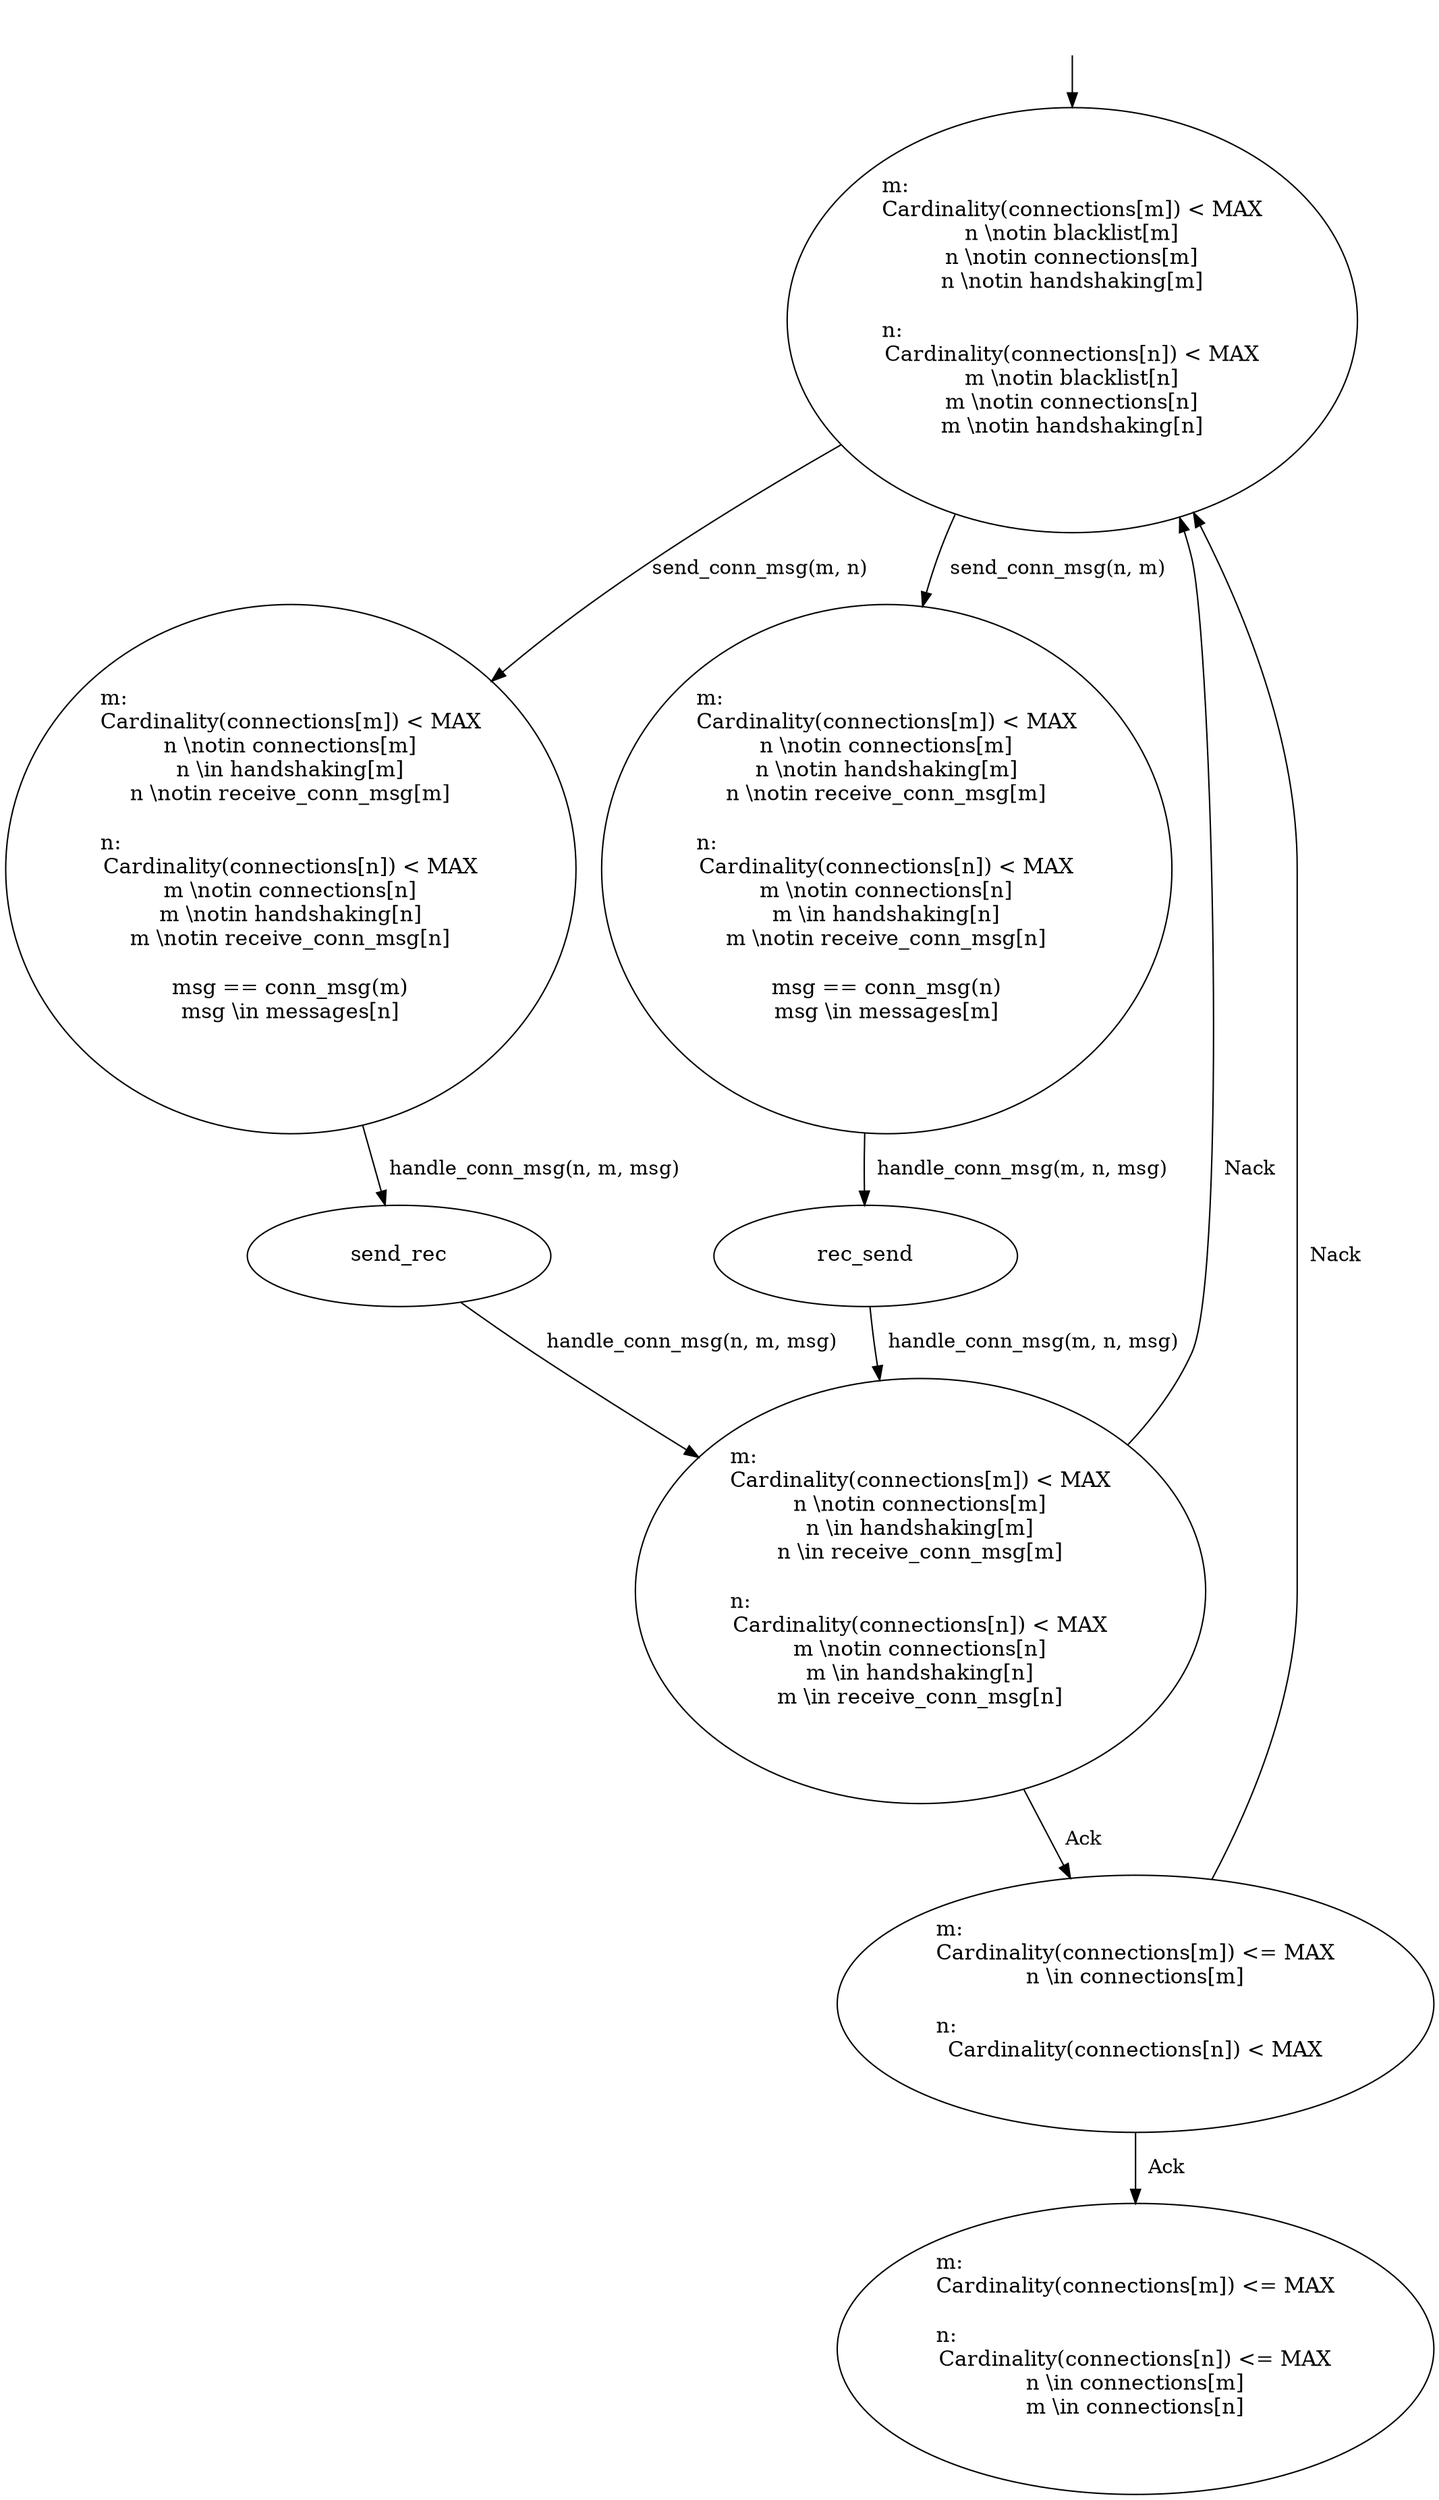 digraph state_machine {
  node[fontsize=15, color=black, width=3, height=1];

  // states
  blank [style=invis, height=0];
  init [label="m:\lCardinality(connections[m]) < MAX\nn \\notin blacklist[m]\nn \\notin connections[m]\nn \\notin handshaking[m]\n\nn:\lCardinality(connections[n]) < MAX\nm \\notin blacklist[n]\nm \\notin connections[n]\nm \\notin handshaking[n]\n\n"];
  requested [label="m:\lCardinality(connections[m]) < MAX\nn \\notin connections[m]\nn \\in handshaking[m]\nn \\notin receive_conn_msg[m]\n\nn:\lCardinality(connections[n]) < MAX\nm \\notin connections[n]\nm \\notin handshaking[n]\nm \\notin receive_conn_msg[n]\n\nmsg == conn_msg(m)\nmsg \\in messages[n]\n\n"];
  received [label="m:\lCardinality(connections[m]) < MAX\nn \\notin connections[m]\nn \\notin handshaking[m]\nn \\notin receive_conn_msg[m]\n\nn:\lCardinality(connections[n]) < MAX\nm \\notin connections[n]\nm \\in handshaking[n]\nm \\notin receive_conn_msg[n]\n\nmsg == conn_msg(n)\nmsg \\in messages[m]\n\n"];
  requested [label="m:\lCardinality(connections[m]) < MAX\nn \\notin connections[m]\nn \\in handshaking[m]\nn \\notin receive_conn_msg[m]\n\nn:\lCardinality(connections[n]) < MAX\nm \\notin connections[n]\nm \\notin handshaking[n]\nm \\notin receive_conn_msg[n]\n\nmsg == conn_msg(m)\nmsg \\in messages[n]\n\n"];
  received [label="m:\lCardinality(connections[m]) < MAX\nn \\notin connections[m]\nn \\notin handshaking[m]\nn \\notin receive_conn_msg[m]\n\nn:\lCardinality(connections[n]) < MAX\nm \\notin connections[n]\nm \\in handshaking[n]\nm \\notin receive_conn_msg[n]\n\nmsg == conn_msg(n)\nmsg \\in messages[m]\n\n"];
  req_rec [label="m:\lCardinality(connections[m]) < MAX\nn \\notin connections[m]\nn \\in handshaking[m]\nn \\in receive_conn_msg[m]\n\nn:\lCardinality(connections[n]) < MAX\nm \\notin connections[n]\nm \\in handshaking[n]\nm \\in receive_conn_msg[n]\n\n"];
  ack [label="m:\lCardinality(connections[m]) <= MAX\nn \\in connections[m]\n\nn:\lCardinality(connections[n]) < MAX\n\n"];
  connected [label="m:\lCardinality(connections[m]) <= MAX\n\nn:\lCardinality(connections[n]) <= MAX\nn \\in connections[m]\nm \\in connections[n]\n\n"];

  // transitions
  blank -> init;
  init -> requested [label="send_conn_msg(m, n)    "];
  init -> received [label="  send_conn_msg(n, m)    "];
  requested -> send_rec [label="  handle_conn_msg(n, m, msg)     "];
  received -> rec_send [label="  handle_conn_msg(m, n, msg)  "];
  send_rec -> req_rec [label="  handle_conn_msg(n, m, msg)     "];
  rec_send -> req_rec [label="  handle_conn_msg(m, n, msg)  "];
  req_rec -> init [label="  Nack"];
  req_rec -> ack [label="  Ack"];
  ack -> connected [label="  Ack"];
  ack -> init [label="  Nack"];

}
